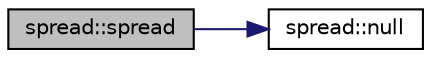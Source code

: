 digraph "spread::spread"
{
  edge [fontname="Helvetica",fontsize="10",labelfontname="Helvetica",labelfontsize="10"];
  node [fontname="Helvetica",fontsize="10",shape=record];
  rankdir="LR";
  Node0 [label="spread::spread",height=0.2,width=0.4,color="black", fillcolor="grey75", style="filled", fontcolor="black"];
  Node0 -> Node1 [color="midnightblue",fontsize="10",style="solid",fontname="Helvetica"];
  Node1 [label="spread::null",height=0.2,width=0.4,color="black", fillcolor="white", style="filled",URL="$da/dc1/classspread.html#a5510b4352367d4a4d0db55813cb991c9"];
}

